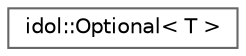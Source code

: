 digraph "Graphical Class Hierarchy"
{
 // LATEX_PDF_SIZE
  bgcolor="transparent";
  edge [fontname=Helvetica,fontsize=10,labelfontname=Helvetica,labelfontsize=10];
  node [fontname=Helvetica,fontsize=10,shape=box,height=0.2,width=0.4];
  rankdir="LR";
  Node0 [id="Node000000",label="idol::Optional\< T \>",height=0.2,width=0.4,color="grey40", fillcolor="white", style="filled",URL="$classidol_1_1Optional.html",tooltip=" "];
}
